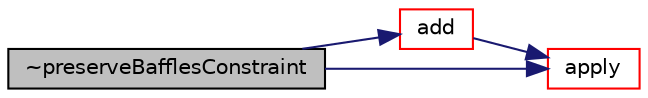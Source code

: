 digraph "~preserveBafflesConstraint"
{
  bgcolor="transparent";
  edge [fontname="Helvetica",fontsize="10",labelfontname="Helvetica",labelfontsize="10"];
  node [fontname="Helvetica",fontsize="10",shape=record];
  rankdir="LR";
  Node800 [label="~preserveBafflesConstraint",height=0.2,width=0.4,color="black", fillcolor="grey75", style="filled", fontcolor="black"];
  Node800 -> Node801 [color="midnightblue",fontsize="10",style="solid",fontname="Helvetica"];
  Node801 [label="add",height=0.2,width=0.4,color="red",URL="$a29929.html#a7eb9dd70c4d20347b6ad9132139e6cd2",tooltip="Add my constraints to list of constraints. "];
  Node801 -> Node1192 [color="midnightblue",fontsize="10",style="solid",fontname="Helvetica"];
  Node1192 [label="apply",height=0.2,width=0.4,color="red",URL="$a29929.html#a37f5f686855452b8a05bb30a3eef55fc",tooltip="Apply any additional post-decomposition constraints. "];
  Node800 -> Node1192 [color="midnightblue",fontsize="10",style="solid",fontname="Helvetica"];
}
